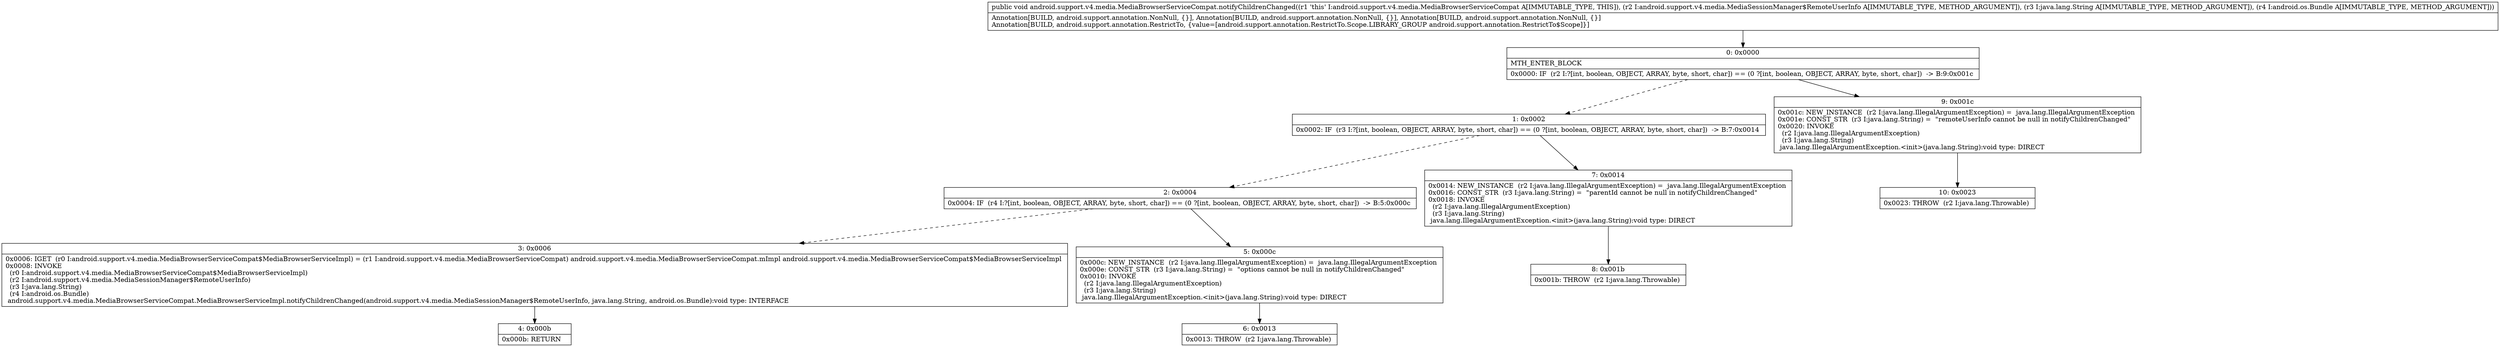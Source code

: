 digraph "CFG forandroid.support.v4.media.MediaBrowserServiceCompat.notifyChildrenChanged(Landroid\/support\/v4\/media\/MediaSessionManager$RemoteUserInfo;Ljava\/lang\/String;Landroid\/os\/Bundle;)V" {
Node_0 [shape=record,label="{0\:\ 0x0000|MTH_ENTER_BLOCK\l|0x0000: IF  (r2 I:?[int, boolean, OBJECT, ARRAY, byte, short, char]) == (0 ?[int, boolean, OBJECT, ARRAY, byte, short, char])  \-\> B:9:0x001c \l}"];
Node_1 [shape=record,label="{1\:\ 0x0002|0x0002: IF  (r3 I:?[int, boolean, OBJECT, ARRAY, byte, short, char]) == (0 ?[int, boolean, OBJECT, ARRAY, byte, short, char])  \-\> B:7:0x0014 \l}"];
Node_2 [shape=record,label="{2\:\ 0x0004|0x0004: IF  (r4 I:?[int, boolean, OBJECT, ARRAY, byte, short, char]) == (0 ?[int, boolean, OBJECT, ARRAY, byte, short, char])  \-\> B:5:0x000c \l}"];
Node_3 [shape=record,label="{3\:\ 0x0006|0x0006: IGET  (r0 I:android.support.v4.media.MediaBrowserServiceCompat$MediaBrowserServiceImpl) = (r1 I:android.support.v4.media.MediaBrowserServiceCompat) android.support.v4.media.MediaBrowserServiceCompat.mImpl android.support.v4.media.MediaBrowserServiceCompat$MediaBrowserServiceImpl \l0x0008: INVOKE  \l  (r0 I:android.support.v4.media.MediaBrowserServiceCompat$MediaBrowserServiceImpl)\l  (r2 I:android.support.v4.media.MediaSessionManager$RemoteUserInfo)\l  (r3 I:java.lang.String)\l  (r4 I:android.os.Bundle)\l android.support.v4.media.MediaBrowserServiceCompat.MediaBrowserServiceImpl.notifyChildrenChanged(android.support.v4.media.MediaSessionManager$RemoteUserInfo, java.lang.String, android.os.Bundle):void type: INTERFACE \l}"];
Node_4 [shape=record,label="{4\:\ 0x000b|0x000b: RETURN   \l}"];
Node_5 [shape=record,label="{5\:\ 0x000c|0x000c: NEW_INSTANCE  (r2 I:java.lang.IllegalArgumentException) =  java.lang.IllegalArgumentException \l0x000e: CONST_STR  (r3 I:java.lang.String) =  \"options cannot be null in notifyChildrenChanged\" \l0x0010: INVOKE  \l  (r2 I:java.lang.IllegalArgumentException)\l  (r3 I:java.lang.String)\l java.lang.IllegalArgumentException.\<init\>(java.lang.String):void type: DIRECT \l}"];
Node_6 [shape=record,label="{6\:\ 0x0013|0x0013: THROW  (r2 I:java.lang.Throwable) \l}"];
Node_7 [shape=record,label="{7\:\ 0x0014|0x0014: NEW_INSTANCE  (r2 I:java.lang.IllegalArgumentException) =  java.lang.IllegalArgumentException \l0x0016: CONST_STR  (r3 I:java.lang.String) =  \"parentId cannot be null in notifyChildrenChanged\" \l0x0018: INVOKE  \l  (r2 I:java.lang.IllegalArgumentException)\l  (r3 I:java.lang.String)\l java.lang.IllegalArgumentException.\<init\>(java.lang.String):void type: DIRECT \l}"];
Node_8 [shape=record,label="{8\:\ 0x001b|0x001b: THROW  (r2 I:java.lang.Throwable) \l}"];
Node_9 [shape=record,label="{9\:\ 0x001c|0x001c: NEW_INSTANCE  (r2 I:java.lang.IllegalArgumentException) =  java.lang.IllegalArgumentException \l0x001e: CONST_STR  (r3 I:java.lang.String) =  \"remoteUserInfo cannot be null in notifyChildrenChanged\" \l0x0020: INVOKE  \l  (r2 I:java.lang.IllegalArgumentException)\l  (r3 I:java.lang.String)\l java.lang.IllegalArgumentException.\<init\>(java.lang.String):void type: DIRECT \l}"];
Node_10 [shape=record,label="{10\:\ 0x0023|0x0023: THROW  (r2 I:java.lang.Throwable) \l}"];
MethodNode[shape=record,label="{public void android.support.v4.media.MediaBrowserServiceCompat.notifyChildrenChanged((r1 'this' I:android.support.v4.media.MediaBrowserServiceCompat A[IMMUTABLE_TYPE, THIS]), (r2 I:android.support.v4.media.MediaSessionManager$RemoteUserInfo A[IMMUTABLE_TYPE, METHOD_ARGUMENT]), (r3 I:java.lang.String A[IMMUTABLE_TYPE, METHOD_ARGUMENT]), (r4 I:android.os.Bundle A[IMMUTABLE_TYPE, METHOD_ARGUMENT]))  | Annotation[BUILD, android.support.annotation.NonNull, \{\}], Annotation[BUILD, android.support.annotation.NonNull, \{\}], Annotation[BUILD, android.support.annotation.NonNull, \{\}]\lAnnotation[BUILD, android.support.annotation.RestrictTo, \{value=[android.support.annotation.RestrictTo.Scope.LIBRARY_GROUP android.support.annotation.RestrictTo$Scope]\}]\l}"];
MethodNode -> Node_0;
Node_0 -> Node_1[style=dashed];
Node_0 -> Node_9;
Node_1 -> Node_2[style=dashed];
Node_1 -> Node_7;
Node_2 -> Node_3[style=dashed];
Node_2 -> Node_5;
Node_3 -> Node_4;
Node_5 -> Node_6;
Node_7 -> Node_8;
Node_9 -> Node_10;
}

